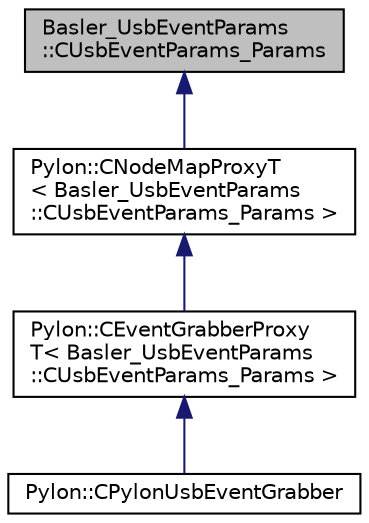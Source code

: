 digraph "Basler_UsbEventParams::CUsbEventParams_Params"
{
  edge [fontname="Helvetica",fontsize="10",labelfontname="Helvetica",labelfontsize="10"];
  node [fontname="Helvetica",fontsize="10",shape=record];
  Node1 [label="Basler_UsbEventParams\l::CUsbEventParams_Params",height=0.2,width=0.4,color="black", fillcolor="grey75", style="filled", fontcolor="black"];
  Node1 -> Node2 [dir="back",color="midnightblue",fontsize="10",style="solid",fontname="Helvetica"];
  Node2 [label="Pylon::CNodeMapProxyT\l\< Basler_UsbEventParams\l::CUsbEventParams_Params \>",height=0.2,width=0.4,color="black", fillcolor="white", style="filled",URL="$class_pylon_1_1_c_node_map_proxy_t.html"];
  Node2 -> Node3 [dir="back",color="midnightblue",fontsize="10",style="solid",fontname="Helvetica"];
  Node3 [label="Pylon::CEventGrabberProxy\lT\< Basler_UsbEventParams\l::CUsbEventParams_Params \>",height=0.2,width=0.4,color="black", fillcolor="white", style="filled",URL="$class_pylon_1_1_c_event_grabber_proxy_t.html"];
  Node3 -> Node4 [dir="back",color="midnightblue",fontsize="10",style="solid",fontname="Helvetica"];
  Node4 [label="Pylon::CPylonUsbEventGrabber",height=0.2,width=0.4,color="black", fillcolor="white", style="filled",URL="$class_pylon_1_1_c_pylon_usb_event_grabber.html",tooltip="Low Level API: Class for pylon USB3 Vision cameras providing access to event grabber related methods ..."];
}
